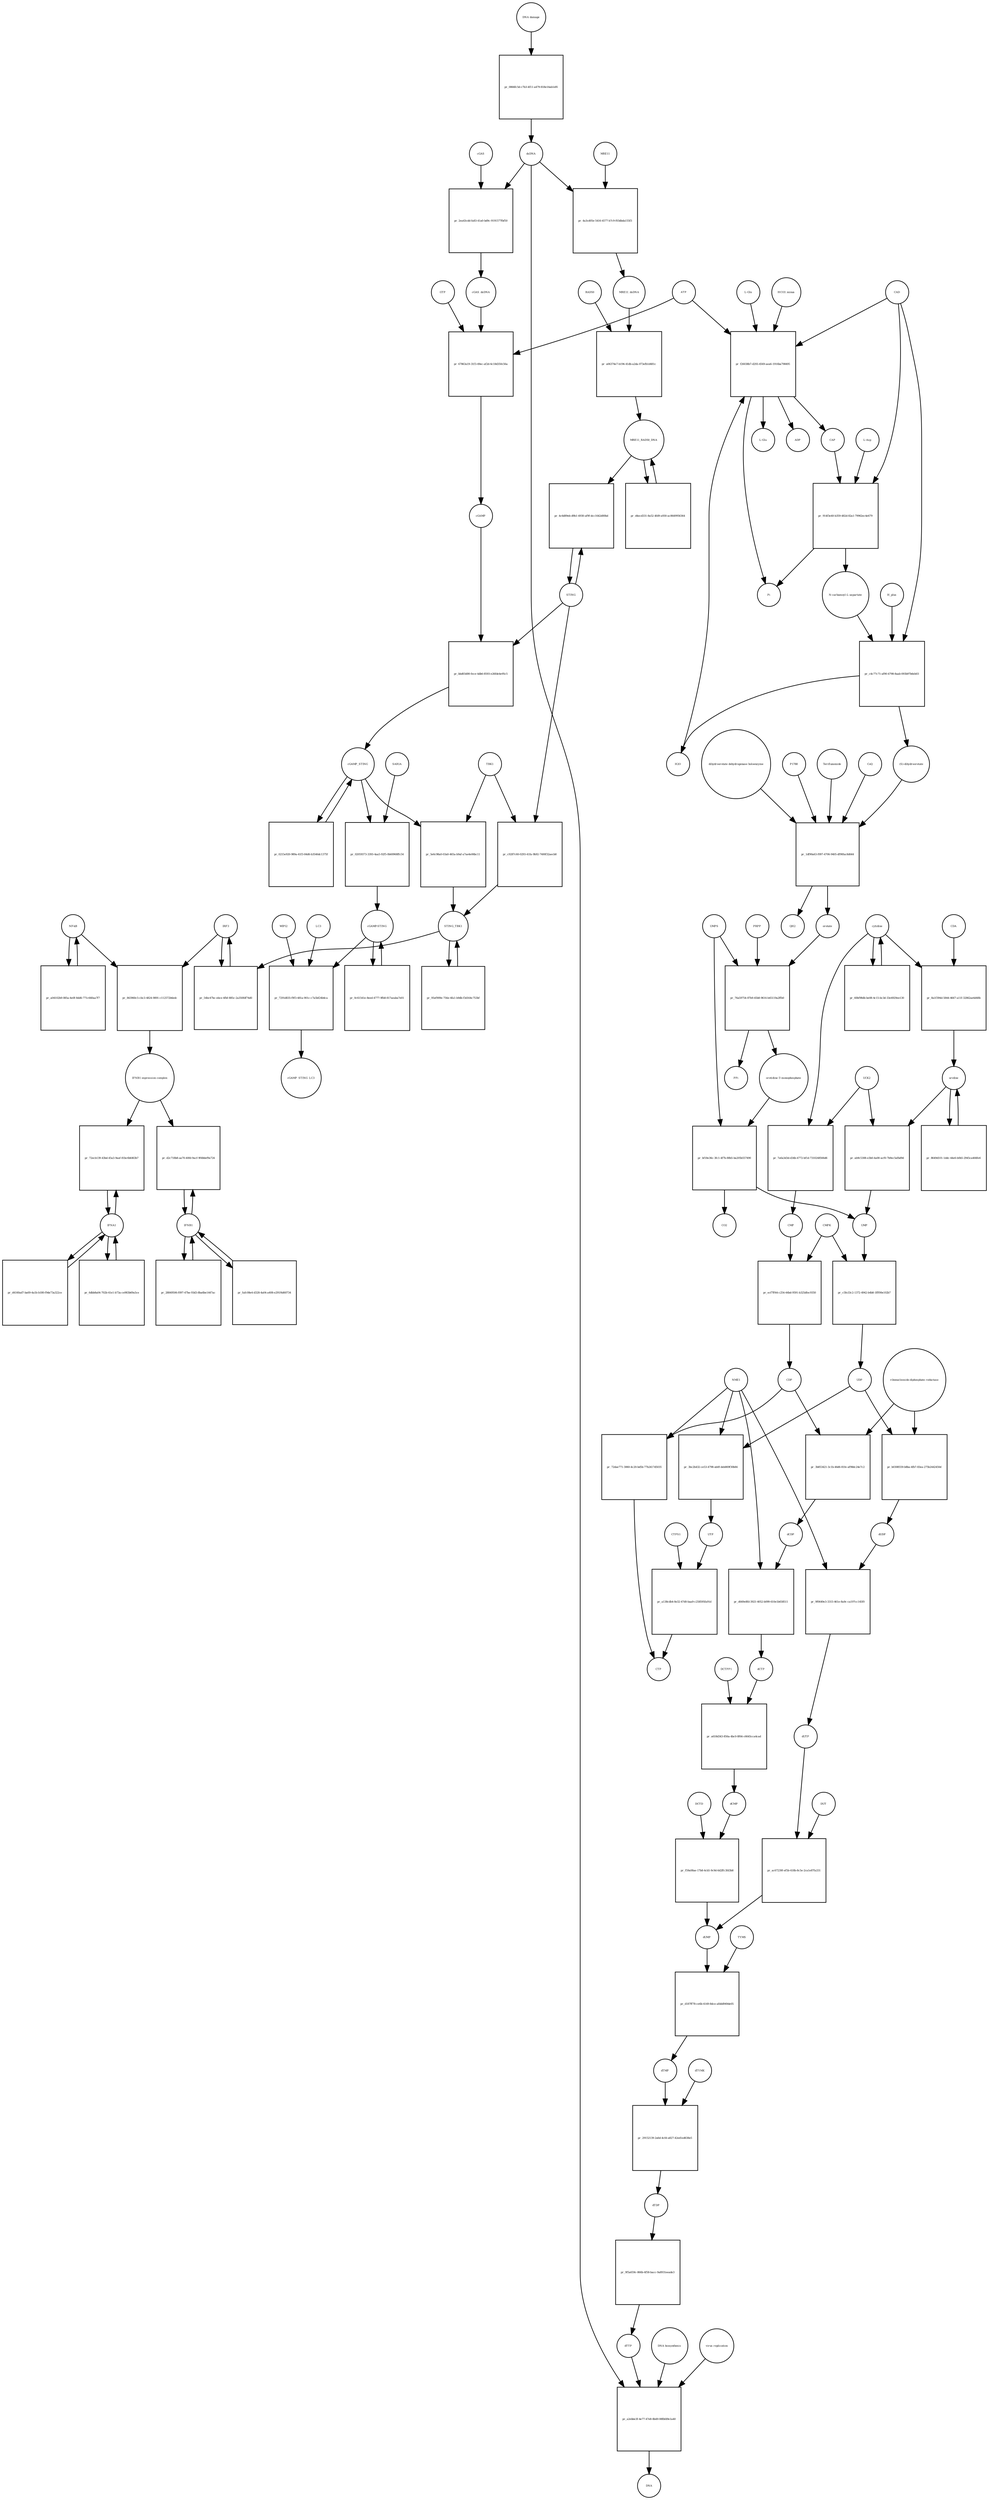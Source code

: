 strict digraph  {
"NF-kB" [annotation="urn_miriam_obo.go_GO%3A0071159", bipartite=0, cls=complex, fontsize=4, label="NF-kB", shape=circle];
"pr_843960c5-cbc3-4824-9891-c112572b6edc" [annotation="", bipartite=1, cls=process, fontsize=4, label="pr_843960c5-cbc3-4824-9891-c112572b6edc", shape=square];
"IFNB1 expression complex" [annotation="", bipartite=0, cls=complex, fontsize=4, label="IFNB1 expression complex", shape=circle];
IRF3 [annotation="urn_miriam_hgnc_6118|urn_miriam_uniprot_Q14653|urn_miriam_ensembl_ENSG00000126456|urn_miriam_refseq_NM_001571|urn_miriam_hgnc.symbol_IRF3|urn_miriam_ncbigene_3661", bipartite=0, cls="macromolecule multimer", fontsize=4, label=IRF3, shape=circle];
dCDP [annotation="urn_miriam_obo.chebi_CHEBI%3A28846", bipartite=0, cls="simple chemical", fontsize=4, label=dCDP, shape=circle];
"pr_d649e8fd-3921-4052-b099-610e1b658511" [annotation="", bipartite=1, cls=process, fontsize=4, label="pr_d649e8fd-3921-4052-b099-610e1b658511", shape=square];
dCTP [annotation="urn_miriam_obo.chebi_CHEBI%3A16311", bipartite=0, cls="simple chemical", fontsize=4, label=dCTP, shape=circle];
NME1 [annotation="urn_miriam_uniprot_P15531|urn_miriam_hgnc_7849", bipartite=0, cls=macromolecule, fontsize=4, label=NME1, shape=circle];
uridine [annotation="urn_miriam_obo.chebi_CHEBI%3A16704", bipartite=0, cls="simple chemical", fontsize=4, label=uridine, shape=circle];
"pr_ab9c5308-e3b0-4a00-acf0-7b9ec5afbd9d" [annotation="", bipartite=1, cls=process, fontsize=4, label="pr_ab9c5308-e3b0-4a00-acf0-7b9ec5afbd9d", shape=square];
UMP [annotation="urn_miriam_obo.chebi_CHEBI%3A57865", bipartite=0, cls="simple chemical", fontsize=4, label=UMP, shape=circle];
UCK2 [annotation="urn_miriam_uniprot_Q9HA47|urn_miriam_hgnc_HGNC%3A12562", bipartite=0, cls=macromolecule, fontsize=4, label=UCK2, shape=circle];
"orotidine 5'-monophosphate" [annotation="urn_miriam_obo.chebi_CHEBI%3A15842", bipartite=0, cls="simple chemical", fontsize=4, label="orotidine 5'-monophosphate", shape=circle];
"pr_bf18e36c-3fc1-4f7b-88b5-ba205b557490" [annotation="", bipartite=1, cls=process, fontsize=4, label="pr_bf18e36c-3fc1-4f7b-88b5-ba205b557490", shape=square];
UMPS [annotation="urn_miriam_ncbigene_7372|urn_miriam_refseq_NM_000373|urn_miriam_hgnc.symbol_UMPS|urn_miriam_hgnc_12563|urn_miriam_ensembl_ENSG00000114491|urn_miriam_uniprot_P11172", bipartite=0, cls="macromolecule multimer", fontsize=4, label=UMPS, shape=circle];
CO2 [annotation="urn_miriam_obo.chebi_CHEBI%3A16526", bipartite=0, cls="simple chemical", fontsize=4, label=CO2, shape=circle];
UTP [annotation="urn_miriam_obo.chebi_CHEBI%3A15713", bipartite=0, cls="simple chemical", fontsize=4, label=UTP, shape=circle];
"pr_a138cdb4-8e32-47d0-baa9-c258595fa91d" [annotation="", bipartite=1, cls=process, fontsize=4, label="pr_a138cdb4-8e32-47d0-baa9-c258595fa91d", shape=square];
CTP [annotation="urn_miriam_obo.chebi_CHEBI%3A17677", bipartite=0, cls="simple chemical", fontsize=4, label=CTP, shape=circle];
CTPS1 [annotation="urn_miriam_hgnc_HGNC%3A2519|urn_miriam_uniprot_P17812", bipartite=0, cls=macromolecule, fontsize=4, label=CTPS1, shape=circle];
UDP [annotation="urn_miriam_obo.chebi_CHEBI%3A17659", bipartite=0, cls="simple chemical", fontsize=4, label=UDP, shape=circle];
"pr_b0308559-b8ba-4fb7-83ea-275b2442450d" [annotation="", bipartite=1, cls=process, fontsize=4, label="pr_b0308559-b8ba-4fb7-83ea-275b2442450d", shape=square];
dUDP [annotation="urn_miriam_obo.chebi_CHEBI%3A28850", bipartite=0, cls="simple chemical", fontsize=4, label=dUDP, shape=circle];
"ribonucleoside-diphosphate reductase" [annotation="urn_miriam_brenda_1.17.4.1|urn_miriam_obo.go_GO%3A0005971", bipartite=0, cls=complex, fontsize=4, label="ribonucleoside-diphosphate reductase", shape=circle];
IFNB1 [annotation="urn_miriam_ensembl_ENSG00000171855|urn_miriam_hgnc.symbol_IFNB1|urn_miriam_hgnc_5434|urn_miriam_uniprot_P01574|urn_miriam_refseq_NM_002176|urn_miriam_ncbigene_3456", bipartite=0, cls=macromolecule, fontsize=4, label=IFNB1, shape=circle];
"pr_d2c718b8-aa70-40fd-9acf-9f48def9a724" [annotation="", bipartite=1, cls=process, fontsize=4, label="pr_d2c718b8-aa70-40fd-9acf-9f48def9a724", shape=square];
"pr_c5fe33c2-1372-4942-b4b8-1fff00e102b7" [annotation="", bipartite=1, cls=process, fontsize=4, label="pr_c5fe33c2-1372-4942-b4b8-1fff00e102b7", shape=square];
CMPK [annotation="urn_miriam_uniprot_P30085|urn_miriam_hgnc_HGNC%3A18170", bipartite=0, cls=macromolecule, fontsize=4, label=CMPK, shape=circle];
"cGAMP-STING" [annotation="", bipartite=0, cls=complex, fontsize=4, label="cGAMP-STING", shape=circle];
"pr_0c61541e-8eed-4777-9fb8-817aeaba7e01" [annotation="", bipartite=1, cls=process, fontsize=4, label="pr_0c61541e-8eed-4777-9fb8-817aeaba7e01", shape=square];
IFNA1 [annotation="urn_miriam_hgnc.symbol_IFNA1|urn_miriam_ncbigene_3439|urn_miriam_refseq_NM_024013|urn_miriam_uniprot_P01562|urn_miriam_hgnc_5417|urn_miriam_ensembl_ENSG00000197919", bipartite=0, cls=macromolecule, fontsize=4, label=IFNA1, shape=circle];
"pr_72ecb139-43bd-45a3-9aaf-81bc6bfd63b7" [annotation="", bipartite=1, cls=process, fontsize=4, label="pr_72ecb139-43bd-45a3-9aaf-81bc6bfd63b7", shape=square];
"pr_8649d101-1ddc-44e6-b0b5-2945ca466fe6" [annotation="", bipartite=1, cls=process, fontsize=4, label="pr_8649d101-1ddc-44e6-b0b5-2945ca466fe6", shape=square];
CDP [annotation="urn_miriam_obo.chebi_CHEBI%3A17239", bipartite=0, cls="simple chemical", fontsize=4, label=CDP, shape=circle];
"pr_3b853421-3c1b-46d6-81fe-af98dc24e7c2" [annotation="", bipartite=1, cls=process, fontsize=4, label="pr_3b853421-3c1b-46d6-81fe-af98dc24e7c2", shape=square];
"pr_72dae771-3060-4c20-bd5b-77b2417d5035" [annotation="", bipartite=1, cls=process, fontsize=4, label="pr_72dae771-3060-4c20-bd5b-77b2417d5035", shape=square];
dTDP [annotation="urn_miriam_obo.chebi_CHEBI%3A18075", bipartite=0, cls="simple chemical", fontsize=4, label=dTDP, shape=circle];
"pr_9f5a659c-866b-4f58-bacc-9a8931eeade3" [annotation="", bipartite=1, cls=process, fontsize=4, label="pr_9f5a659c-866b-4f58-bacc-9a8931eeade3", shape=square];
dTTP [annotation="urn_miriam_obo.chebi_CHEBI%3A18077", bipartite=0, cls="simple chemical", fontsize=4, label=dTTP, shape=circle];
CMP [annotation="urn_miriam_obo.chebi_CHEBI%3A17361", bipartite=0, cls="simple chemical", fontsize=4, label=CMP, shape=circle];
"pr_ecf7ff44-c254-44bd-9591-b325dfec9350" [annotation="", bipartite=1, cls=process, fontsize=4, label="pr_ecf7ff44-c254-44bd-9591-b325dfec9350", shape=square];
dUMP [annotation="urn_miriam_obo.chebi_CHEBI%3A17622", bipartite=0, cls="simple chemical", fontsize=4, label=dUMP, shape=circle];
"pr_d187ff78-ce6b-4149-8dce-afddd949de05" [annotation="", bipartite=1, cls=process, fontsize=4, label="pr_d187ff78-ce6b-4149-8dce-afddd949de05", shape=square];
dTMP [annotation="urn_miriam_obo.chebi_CHEBI%3A17013", bipartite=0, cls="simple chemical", fontsize=4, label=dTMP, shape=circle];
TYMS [annotation="urn_miriam_uniprot_P04818|urn_miriam_hgnc_HGNC%3A12441", bipartite=0, cls=macromolecule, fontsize=4, label=TYMS, shape=circle];
dsDNA [annotation="urn_miriam_obo.chebi_CHEBI%3A75909", bipartite=0, cls="simple chemical", fontsize=4, label=dsDNA, shape=circle];
"pr_a2ebbe3f-4e77-47e8-8b49-08fbfd9e1a40" [annotation="", bipartite=1, cls=process, fontsize=4, label="pr_a2ebbe3f-4e77-47e8-8b49-08fbfd9e1a40", shape=square];
DNA [annotation="", bipartite=0, cls="nucleic acid feature", fontsize=4, label=DNA, shape=circle];
"DNA biosynthesis" [annotation="urn_miriam_obo.go_GO%3A0071897", bipartite=0, cls=phenotype, fontsize=4, label="DNA biosynthesis", shape=circle];
"virus replication" [annotation="urn_miriam_obo.go_GO%3A0019079", bipartite=0, cls=phenotype, fontsize=4, label="virus replication", shape=circle];
MRE11_RAD50_DNA [annotation="", bipartite=0, cls=complex, fontsize=4, label=MRE11_RAD50_DNA, shape=circle];
"pr_d4ecd331-8a52-4fd9-a930-ac8649956364" [annotation="", bipartite=1, cls=process, fontsize=4, label="pr_d4ecd331-8a52-4fd9-a930-ac8649956364", shape=square];
"pr_a618d343-856a-4bc0-8f64-c6645cca4cad" [annotation="", bipartite=1, cls=process, fontsize=4, label="pr_a618d343-856a-4bc0-8f64-c6645cca4cad", shape=square];
dCMP [annotation="urn_miriam_obo.chebi_CHEBI%3A15918", bipartite=0, cls="simple chemical", fontsize=4, label=dCMP, shape=circle];
DCTPP1 [annotation="urn_miriam_uniprot_Q9H773|urn_miriam_hgnc_HGNC%3A28777", bipartite=0, cls=macromolecule, fontsize=4, label=DCTPP1, shape=circle];
"pr_fafc08e4-d328-4a04-a408-e291f4d60734" [annotation="", bipartite=1, cls=process, fontsize=4, label="pr_fafc08e4-d328-4a04-a408-e291f4d60734", shape=square];
"pr_28849506-f097-47be-93d3-8ba6be1447ac" [annotation="", bipartite=1, cls=process, fontsize=4, label="pr_28849506-f097-47be-93d3-8ba6be1447ac", shape=square];
ATP [annotation="urn_miriam_obo.chebi_CHEBI%3A15422", bipartite=0, cls="simple chemical", fontsize=4, label=ATP, shape=circle];
"pr_67863a19-31f3-49ec-af2d-6c18d350c56a" [annotation="", bipartite=1, cls=process, fontsize=4, label="pr_67863a19-31f3-49ec-af2d-6c18d350c56a", shape=square];
GTP [annotation="urn_miriam_obo.chebi_CHEBI%3A15996", bipartite=0, cls="simple chemical", fontsize=4, label=GTP, shape=circle];
cGAMP [annotation="urn_miriam_obo.chebi_CHEBI%3A75947", bipartite=0, cls="simple chemical", fontsize=4, label=cGAMP, shape=circle];
cGAS_dsDNA [annotation=urn_miriam_pubmed_28363908, bipartite=0, cls=complex, fontsize=4, label=cGAS_dsDNA, shape=circle];
cytidine [annotation="urn_miriam_obo.chebi_CHEBI%3A17562", bipartite=0, cls="simple chemical", fontsize=4, label=cytidine, shape=circle];
"pr_7a6a3d3d-d34b-4772-bf1d-7310248566d6" [annotation="", bipartite=1, cls=process, fontsize=4, label="pr_7a6a3d3d-d34b-4772-bf1d-7310248566d6", shape=square];
"pr_bbd03d00-fece-4db6-8593-e26fde4e95c5" [annotation="", bipartite=1, cls=process, fontsize=4, label="pr_bbd03d00-fece-4db6-8593-e26fde4e95c5", shape=square];
STING [annotation=urn_miriam_uniprot_Q86WV6, bipartite=0, cls="macromolecule multimer", fontsize=4, label=STING, shape=circle];
cGAMP_STING [annotation="urn_miriam_obo.go_GO%3A1990231", bipartite=0, cls=complex, fontsize=4, label=cGAMP_STING, shape=circle];
"L-Gln" [annotation="urn_miriam_obo.chebi_CHEBI%3A18050", bipartite=0, cls="simple chemical", fontsize=4, label="L-Gln", shape=circle];
"pr_f26038b7-d293-4569-aea6-1916ba798495" [annotation="", bipartite=1, cls=process, fontsize=4, label="pr_f26038b7-d293-4569-aea6-1916ba798495", shape=square];
CAP [annotation="urn_miriam_obo.chebi_CHEBI%3A17672", bipartite=0, cls="simple chemical", fontsize=4, label=CAP, shape=circle];
CAD [annotation="urn_miriam_refseq_NM_001306079|urn_miriam_hgnc_1424|urn_miriam_hgnc.symbol_CAD|urn_miriam_uniprot_P27708|urn_miriam_ncbigene_790|urn_miriam_ensembl_ENSG00000084774", bipartite=0, cls=macromolecule, fontsize=4, label=CAD, shape=circle];
HCO3_minus [annotation="urn_miriam_obo.chebi_CHEBI%3A17544", bipartite=0, cls="simple chemical", fontsize=4, label=HCO3_minus, shape=circle];
H2O [annotation="urn_miriam_obo.chebi_CHEBI%3A15377", bipartite=0, cls="simple chemical", fontsize=4, label=H2O, shape=circle];
"L-Glu" [annotation="urn_miriam_obo.chebi_CHEBI%3A16015", bipartite=0, cls="simple chemical", fontsize=4, label="L-Glu", shape=circle];
ADP [annotation="urn_miriam_obo.chebi_CHEBI%3A16761", bipartite=0, cls="simple chemical", fontsize=4, label=ADP, shape=circle];
Pi [annotation="urn_miriam_obo.chebi_CHEBI%3A18367", bipartite=0, cls="simple chemical", fontsize=4, label=Pi, shape=circle];
"pr_3bc2b432-ce53-4798-ab0f-deb869f30b84" [annotation="", bipartite=1, cls=process, fontsize=4, label="pr_3bc2b432-ce53-4798-ab0f-deb869f30b84", shape=square];
"N-carbamoyl-L-aspartate" [annotation="urn_miriam_obo.chebi_CHEBI%3A32814", bipartite=0, cls="simple chemical", fontsize=4, label="N-carbamoyl-L-aspartate", shape=circle];
"pr_c4c77c71-af90-4798-8aab-093b97b6eb03" [annotation="", bipartite=1, cls=process, fontsize=4, label="pr_c4c77c71-af90-4798-8aab-093b97b6eb03", shape=square];
"(S)-dihydroorotate" [annotation="urn_miriam_obo.chebi_CHEBI%3A30864", bipartite=0, cls="simple chemical", fontsize=4, label="(S)-dihydroorotate", shape=circle];
H_plus [annotation="urn_miriam_obo.chebi_CHEBI%3A15378", bipartite=0, cls="simple chemical", fontsize=4, label=H_plus, shape=circle];
"pr_a04102b9-085a-4e0f-8dd6-771c660aa7f7" [annotation="", bipartite=1, cls=process, fontsize=4, label="pr_a04102b9-085a-4e0f-8dd6-771c660aa7f7", shape=square];
"pr_6dbb8a04-702b-41e1-b73a-ce983b69a5ce" [annotation="", bipartite=1, cls=process, fontsize=4, label="pr_6dbb8a04-702b-41e1-b73a-ce983b69a5ce", shape=square];
TBK1 [annotation="urn_miriam_hgnc.symbol_TBK1|urn_miriam_ensembl_ENSG00000183735|urn_miriam_uniprot_Q9UHD2|urn_miriam_refseq_NM_013254|urn_miriam_hgnc_11584|urn_miriam_ncbigene_29110", bipartite=0, cls=macromolecule, fontsize=4, label=TBK1, shape=circle];
"pr_5e6c98a0-03a0-465a-b9af-a7ae4e06bc11" [annotation="", bipartite=1, cls=process, fontsize=4, label="pr_5e6c98a0-03a0-465a-b9af-a7ae4e06bc11", shape=square];
STING_TBK1 [annotation=urn_miriam_pubmed_30842653, bipartite=0, cls=complex, fontsize=4, label=STING_TBK1, shape=circle];
"pr_4c6d89eb-d9b1-4930-af9f-dcc1642d00bd" [annotation="", bipartite=1, cls=process, fontsize=4, label="pr_4c6d89eb-d9b1-4930-af9f-dcc1642d00bd", shape=square];
"pr_d4160ad7-ba69-4a1b-b180-f9de73a322ce" [annotation="", bipartite=1, cls=process, fontsize=4, label="pr_d4160ad7-ba69-4a1b-b180-f9de73a322ce", shape=square];
"pr_2ea43cdd-fa83-41a0-bd9c-9191577fbf50" [annotation="", bipartite=1, cls=process, fontsize=4, label="pr_2ea43cdd-fa83-41a0-bd9c-9191577fbf50", shape=square];
cGAS [annotation="urn_miriam_ensembl_ENSG00000164430|urn_miriam_hgnc_21367|urn_miriam_ncbigene_115004|urn_miriam_uniprot_Q8N884|urn_miriam_hgnc.symbol_CGAS|urn_miriam_refseq_NM_138441", bipartite=0, cls=macromolecule, fontsize=4, label=cGAS, shape=circle];
"pr_95ef909e-756e-4fa1-b9db-f3d164c753bf" [annotation="", bipartite=1, cls=process, fontsize=4, label="pr_95ef909e-756e-4fa1-b9db-f3d164c753bf", shape=square];
orotate [annotation="urn_miriam_obo.chebi_CHEBI%3A30839", bipartite=0, cls="simple chemical", fontsize=4, label=orotate, shape=circle];
"pr_76a59754-87b9-45b8-9616-b45119a2ffb0" [annotation="", bipartite=1, cls=process, fontsize=4, label="pr_76a59754-87b9-45b8-9616-b45119a2ffb0", shape=square];
PRPP [annotation="urn_miriam_obo.chebi_CHEBI%3A17111", bipartite=0, cls="simple chemical", fontsize=4, label=PRPP, shape=circle];
PPi [annotation="urn_miriam_obo.chebi_CHEBI%3A18361", bipartite=0, cls="simple chemical", fontsize=4, label=PPi, shape=circle];
"pr_60bf98db-be08-4c15-bc3d-33e4929ee130" [annotation="", bipartite=1, cls=process, fontsize=4, label="pr_60bf98db-be08-4c15-bc3d-33e4929ee130", shape=square];
"pr_54bc47bc-ebce-4fbf-885c-2a350fdf74d0" [annotation="", bipartite=1, cls=process, fontsize=4, label="pr_54bc47bc-ebce-4fbf-885c-2a350fdf74d0", shape=square];
"pr_0215e920-989a-41f3-84d6-b3546dc1375f" [annotation="", bipartite=1, cls=process, fontsize=4, label="pr_0215e920-989a-41f3-84d6-b3546dc1375f", shape=square];
RAD50 [annotation="urn_miriam_ncbigene_10111|urn_miriam_refseq_NM_005732|urn_miriam_uniprot_Q92878|urn_miriam_hgnc.symbol_RAD50|urn_miriam_ensembl_ENSG00000113522|urn_miriam_hgnc_9816", bipartite=0, cls="macromolecule multimer", fontsize=4, label=RAD50, shape=circle];
"pr_a06374e7-b194-41db-a2da-073efb1d481c" [annotation="", bipartite=1, cls=process, fontsize=4, label="pr_a06374e7-b194-41db-a2da-073efb1d481c", shape=square];
MRE11_dsDNA [annotation="urn_miriam_obo.go_GO%3A0003690", bipartite=0, cls=complex, fontsize=4, label=MRE11_dsDNA, shape=circle];
"pr_1df90a63-f097-4706-9405-df90fac8d644" [annotation="", bipartite=1, cls=process, fontsize=4, label="pr_1df90a63-f097-4706-9405-df90fac8d644", shape=square];
"dihydroorotate dehydrogenase holoenzyme" [annotation="urn_miriam_ncbigene_1723|urn_miriam_hgnc_HGNC%3A2867|urn_miriam_hgnc.symbol_DHODH", bipartite=0, cls="simple chemical", fontsize=4, label="dihydroorotate dehydrogenase holoenzyme", shape=circle];
P1788 [annotation=urn_miriam_pubmed_31740051, bipartite=0, cls="simple chemical", fontsize=4, label=P1788, shape=circle];
Teriflunomide [annotation=urn_miriam_drugbank_DB08880, bipartite=0, cls="simple chemical", fontsize=4, label=Teriflunomide, shape=circle];
CoQ [annotation="urn_miriam_obo.chebi_CHEBI%3A16389", bipartite=0, cls="simple chemical", fontsize=4, label=CoQ, shape=circle];
QH2 [annotation="urn_miriam_obo.chebi_CHEBI%3A17976", bipartite=0, cls="simple chemical", fontsize=4, label=QH2, shape=circle];
"pr_9f0649e3-3315-461e-8a9c-ca197cc145f0" [annotation="", bipartite=1, cls=process, fontsize=4, label="pr_9f0649e3-3315-461e-8a9c-ca197cc145f0", shape=square];
dUTP [annotation="urn_miriam_obo.chebi_CHEBI%3A17625", bipartite=0, cls="simple chemical", fontsize=4, label=dUTP, shape=circle];
"pr_8a1f394d-5844-4667-a11f-32862ae6d48b" [annotation="", bipartite=1, cls=process, fontsize=4, label="pr_8a1f394d-5844-4667-a11f-32862ae6d48b", shape=square];
CDA [annotation="urn_miriam_uniprot_P32320|urn_miriam_ncbigene_978|urn_miriam_refseq_NM_001785|urn_miriam_ensembl_ENSG00000158825|urn_miriam_hgnc.symbol_CDA|urn_miriam_hgnc_1712", bipartite=0, cls=macromolecule, fontsize=4, label=CDA, shape=circle];
"pr_ac67239f-ef5b-418b-8c5e-2ca1e87fa331" [annotation="", bipartite=1, cls=process, fontsize=4, label="pr_ac67239f-ef5b-418b-8c5e-2ca1e87fa331", shape=square];
DUT [annotation="urn_miriam_hgnc_HGNC%3A3078|urn_miriam_uniprot_P33316", bipartite=0, cls=macromolecule, fontsize=4, label=DUT, shape=circle];
"pr_7291d835-f9f3-481a-901c-c7a5bf24b4ca" [annotation="", bipartite=1, cls=process, fontsize=4, label="pr_7291d835-f9f3-481a-901c-c7a5bf24b4ca", shape=square];
LC3 [annotation="", bipartite=0, cls=macromolecule, fontsize=4, label=LC3, shape=circle];
cGAMP_STING_LC3 [annotation="", bipartite=0, cls=complex, fontsize=4, label=cGAMP_STING_LC3, shape=circle];
WIPI2 [annotation="urn_miriam_refseq_NM_015610|urn_miriam_hgnc_32225|urn_miriam_hgnc.symbol_WIPI2|urn_miriam_ensembl_ENSG00000157954|urn_miriam_ncbigene_26100|urn_miriam_uniprot_Q9Y4P8", bipartite=0, cls=macromolecule, fontsize=4, label=WIPI2, shape=circle];
"pr_914f3e40-b359-482d-82a1-79962ec4e679" [annotation="", bipartite=1, cls=process, fontsize=4, label="pr_914f3e40-b359-482d-82a1-79962ec4e679", shape=square];
"L-Asp" [annotation="urn_miriam_obo.chebi_CHEBI%3A29991", bipartite=0, cls="simple chemical", fontsize=4, label="L-Asp", shape=circle];
"pr_4a3cd05e-5416-4577-b7c9-f03dbda155f3" [annotation="", bipartite=1, cls=process, fontsize=4, label="pr_4a3cd05e-5416-4577-b7c9-f03dbda155f3", shape=square];
MRE11 [annotation="urn_miriam_hgnc.symbol_MRE11|urn_miriam_ncbigene_4361|urn_miriam_uniprot_P49959|urn_miriam_ensembl_ENSG00000020922|urn_miriam_refseq_NM_005591|urn_miriam_hgnc_7230", bipartite=0, cls="macromolecule multimer", fontsize=4, label=MRE11, shape=circle];
"pr_29152139-2a6d-4cfd-a827-42ed1ed638e5" [annotation="", bipartite=1, cls=process, fontsize=4, label="pr_29152139-2a6d-4cfd-a827-42ed1ed638e5", shape=square];
dTYMK [annotation="urn_miriam_uniprot_P23919|urn_miriam_hgnc_HGNC%3A3061", bipartite=0, cls=macromolecule, fontsize=4, label=dTYMK, shape=circle];
"pr_02059373-3393-4aa5-92f5-0b60968ffc54" [annotation="", bipartite=1, cls=process, fontsize=4, label="pr_02059373-3393-4aa5-92f5-0b60968ffc54", shape=square];
SAR1A [annotation="urn_miriam_uniprot_Q9NR31|urn_miriam_ensembl_ENSG00000079332|urn_miriam_hgnc_10534|urn_miriam_hgnc.symbol_SAR1A|urn_miriam_refseq_NM_001142648|urn_miriam_ncbigene_56681", bipartite=0, cls=macromolecule, fontsize=4, label=SAR1A, shape=circle];
"pr_c9287c60-0293-41fa-9b92-7400f32aecb8" [annotation="", bipartite=1, cls=process, fontsize=4, label="pr_c9287c60-0293-41fa-9b92-7400f32aecb8", shape=square];
"pr_0866fc5d-c7b3-4f11-a479-818e16ab1ef6" [annotation="", bipartite=1, cls=process, fontsize=4, label="pr_0866fc5d-c7b3-4f11-a479-818e16ab1ef6", shape=square];
"DNA damage" [annotation="", bipartite=0, cls=phenotype, fontsize=4, label="DNA damage", shape=circle];
"pr_f59a08ae-17b8-4cb5-9c9d-6d2ffc3fd3b8" [annotation="", bipartite=1, cls=process, fontsize=4, label="pr_f59a08ae-17b8-4cb5-9c9d-6d2ffc3fd3b8", shape=square];
DCTD [annotation="urn_miriam_uniprot_P32321|urn_miriam_hgnc_HGNC%3A2710", bipartite=0, cls=macromolecule, fontsize=4, label=DCTD, shape=circle];
"NF-kB" -> "pr_843960c5-cbc3-4824-9891-c112572b6edc"  [annotation="", interaction_type=consumption];
"NF-kB" -> "pr_a04102b9-085a-4e0f-8dd6-771c660aa7f7"  [annotation="", interaction_type=consumption];
"pr_843960c5-cbc3-4824-9891-c112572b6edc" -> "IFNB1 expression complex"  [annotation="", interaction_type=production];
"IFNB1 expression complex" -> "pr_d2c718b8-aa70-40fd-9acf-9f48def9a724"  [annotation=urn_miriam_pubmed_20610653, interaction_type=stimulation];
"IFNB1 expression complex" -> "pr_72ecb139-43bd-45a3-9aaf-81bc6bfd63b7"  [annotation=urn_miriam_pubmed_16979567, interaction_type=stimulation];
IRF3 -> "pr_843960c5-cbc3-4824-9891-c112572b6edc"  [annotation="", interaction_type=consumption];
IRF3 -> "pr_54bc47bc-ebce-4fbf-885c-2a350fdf74d0"  [annotation="", interaction_type=consumption];
dCDP -> "pr_d649e8fd-3921-4052-b099-610e1b658511"  [annotation="", interaction_type=consumption];
"pr_d649e8fd-3921-4052-b099-610e1b658511" -> dCTP  [annotation="", interaction_type=production];
dCTP -> "pr_a618d343-856a-4bc0-8f64-c6645cca4cad"  [annotation="", interaction_type=consumption];
NME1 -> "pr_d649e8fd-3921-4052-b099-610e1b658511"  [annotation=urn_miriam_pubmed_17827303, interaction_type=catalysis];
NME1 -> "pr_72dae771-3060-4c20-bd5b-77b2417d5035"  [annotation=urn_miriam_pubmed_28458037, interaction_type=catalysis];
NME1 -> "pr_3bc2b432-ce53-4798-ab0f-deb869f30b84"  [annotation=urn_miriam_pubmed_28458037, interaction_type=catalysis];
NME1 -> "pr_9f0649e3-3315-461e-8a9c-ca197cc145f0"  [annotation=urn_miriam_pubmed_17827303, interaction_type=catalysis];
uridine -> "pr_ab9c5308-e3b0-4a00-acf0-7b9ec5afbd9d"  [annotation="", interaction_type=consumption];
uridine -> "pr_8649d101-1ddc-44e6-b0b5-2945ca466fe6"  [annotation="", interaction_type=consumption];
"pr_ab9c5308-e3b0-4a00-acf0-7b9ec5afbd9d" -> UMP  [annotation="", interaction_type=production];
UMP -> "pr_c5fe33c2-1372-4942-b4b8-1fff00e102b7"  [annotation="", interaction_type=consumption];
UCK2 -> "pr_ab9c5308-e3b0-4a00-acf0-7b9ec5afbd9d"  [annotation=urn_miriam_pubmed_15130468, interaction_type=catalysis];
UCK2 -> "pr_7a6a3d3d-d34b-4772-bf1d-7310248566d6"  [annotation=urn_miriam_pubmed_15130468, interaction_type=catalysis];
"orotidine 5'-monophosphate" -> "pr_bf18e36c-3fc1-4f7b-88b5-ba205b557490"  [annotation="", interaction_type=consumption];
"pr_bf18e36c-3fc1-4f7b-88b5-ba205b557490" -> UMP  [annotation="", interaction_type=production];
"pr_bf18e36c-3fc1-4f7b-88b5-ba205b557490" -> CO2  [annotation="", interaction_type=production];
UMPS -> "pr_bf18e36c-3fc1-4f7b-88b5-ba205b557490"  [annotation=urn_miriam_reactome_REACT_1698, interaction_type=catalysis];
UMPS -> "pr_76a59754-87b9-45b8-9616-b45119a2ffb0"  [annotation=urn_miriam_reactome_REACT_1698, interaction_type=catalysis];
UTP -> "pr_a138cdb4-8e32-47d0-baa9-c258595fa91d"  [annotation="", interaction_type=consumption];
"pr_a138cdb4-8e32-47d0-baa9-c258595fa91d" -> CTP  [annotation="", interaction_type=production];
CTPS1 -> "pr_a138cdb4-8e32-47d0-baa9-c258595fa91d"  [annotation=urn_miriam_pubmed_5411547, interaction_type=catalysis];
UDP -> "pr_b0308559-b8ba-4fb7-83ea-275b2442450d"  [annotation="", interaction_type=consumption];
UDP -> "pr_3bc2b432-ce53-4798-ab0f-deb869f30b84"  [annotation="", interaction_type=consumption];
"pr_b0308559-b8ba-4fb7-83ea-275b2442450d" -> dUDP  [annotation="", interaction_type=production];
dUDP -> "pr_9f0649e3-3315-461e-8a9c-ca197cc145f0"  [annotation="", interaction_type=consumption];
"ribonucleoside-diphosphate reductase" -> "pr_b0308559-b8ba-4fb7-83ea-275b2442450d"  [annotation=urn_miriam_pubmed_24809024, interaction_type=catalysis];
"ribonucleoside-diphosphate reductase" -> "pr_3b853421-3c1b-46d6-81fe-af98dc24e7c2"  [annotation=urn_miriam_pubmed_24809024, interaction_type=catalysis];
IFNB1 -> "pr_d2c718b8-aa70-40fd-9acf-9f48def9a724"  [annotation="", interaction_type=consumption];
IFNB1 -> "pr_fafc08e4-d328-4a04-a408-e291f4d60734"  [annotation="", interaction_type=consumption];
IFNB1 -> "pr_28849506-f097-47be-93d3-8ba6be1447ac"  [annotation="", interaction_type=consumption];
"pr_d2c718b8-aa70-40fd-9acf-9f48def9a724" -> IFNB1  [annotation="", interaction_type=production];
"pr_c5fe33c2-1372-4942-b4b8-1fff00e102b7" -> UDP  [annotation="", interaction_type=production];
CMPK -> "pr_c5fe33c2-1372-4942-b4b8-1fff00e102b7"  [annotation=urn_miriam_pubmed_10462544, interaction_type=catalysis];
CMPK -> "pr_ecf7ff44-c254-44bd-9591-b325dfec9350"  [annotation=urn_miriam_pubmed_10462544, interaction_type=catalysis];
"cGAMP-STING" -> "pr_0c61541e-8eed-4777-9fb8-817aeaba7e01"  [annotation="", interaction_type=consumption];
"cGAMP-STING" -> "pr_7291d835-f9f3-481a-901c-c7a5bf24b4ca"  [annotation="", interaction_type=consumption];
"pr_0c61541e-8eed-4777-9fb8-817aeaba7e01" -> "cGAMP-STING"  [annotation="", interaction_type=production];
IFNA1 -> "pr_72ecb139-43bd-45a3-9aaf-81bc6bfd63b7"  [annotation="", interaction_type=consumption];
IFNA1 -> "pr_6dbb8a04-702b-41e1-b73a-ce983b69a5ce"  [annotation="", interaction_type=consumption];
IFNA1 -> "pr_d4160ad7-ba69-4a1b-b180-f9de73a322ce"  [annotation="", interaction_type=consumption];
"pr_72ecb139-43bd-45a3-9aaf-81bc6bfd63b7" -> IFNA1  [annotation="", interaction_type=production];
"pr_8649d101-1ddc-44e6-b0b5-2945ca466fe6" -> uridine  [annotation="", interaction_type=production];
CDP -> "pr_3b853421-3c1b-46d6-81fe-af98dc24e7c2"  [annotation="", interaction_type=consumption];
CDP -> "pr_72dae771-3060-4c20-bd5b-77b2417d5035"  [annotation="", interaction_type=consumption];
"pr_3b853421-3c1b-46d6-81fe-af98dc24e7c2" -> dCDP  [annotation="", interaction_type=production];
"pr_72dae771-3060-4c20-bd5b-77b2417d5035" -> CTP  [annotation="", interaction_type=production];
dTDP -> "pr_9f5a659c-866b-4f58-bacc-9a8931eeade3"  [annotation="", interaction_type=consumption];
"pr_9f5a659c-866b-4f58-bacc-9a8931eeade3" -> dTTP  [annotation="", interaction_type=production];
dTTP -> "pr_a2ebbe3f-4e77-47e8-8b49-08fbfd9e1a40"  [annotation="", interaction_type=consumption];
CMP -> "pr_ecf7ff44-c254-44bd-9591-b325dfec9350"  [annotation="", interaction_type=consumption];
"pr_ecf7ff44-c254-44bd-9591-b325dfec9350" -> CDP  [annotation="", interaction_type=production];
dUMP -> "pr_d187ff78-ce6b-4149-8dce-afddd949de05"  [annotation="", interaction_type=consumption];
"pr_d187ff78-ce6b-4149-8dce-afddd949de05" -> dTMP  [annotation="", interaction_type=production];
dTMP -> "pr_29152139-2a6d-4cfd-a827-42ed1ed638e5"  [annotation="", interaction_type=consumption];
TYMS -> "pr_d187ff78-ce6b-4149-8dce-afddd949de05"  [annotation=urn_miriam_pubmed_3099389, interaction_type=catalysis];
dsDNA -> "pr_a2ebbe3f-4e77-47e8-8b49-08fbfd9e1a40"  [annotation="", interaction_type=consumption];
dsDNA -> "pr_2ea43cdd-fa83-41a0-bd9c-9191577fbf50"  [annotation="", interaction_type=consumption];
dsDNA -> "pr_4a3cd05e-5416-4577-b7c9-f03dbda155f3"  [annotation="", interaction_type=consumption];
"pr_a2ebbe3f-4e77-47e8-8b49-08fbfd9e1a40" -> DNA  [annotation="", interaction_type=production];
"DNA biosynthesis" -> "pr_a2ebbe3f-4e77-47e8-8b49-08fbfd9e1a40"  [annotation="", interaction_type=catalysis];
"virus replication" -> "pr_a2ebbe3f-4e77-47e8-8b49-08fbfd9e1a40"  [annotation="", interaction_type=inhibition];
MRE11_RAD50_DNA -> "pr_d4ecd331-8a52-4fd9-a930-ac8649956364"  [annotation="", interaction_type=consumption];
MRE11_RAD50_DNA -> "pr_4c6d89eb-d9b1-4930-af9f-dcc1642d00bd"  [annotation=urn_miriam_pubmed_23388631, interaction_type=catalysis];
"pr_d4ecd331-8a52-4fd9-a930-ac8649956364" -> MRE11_RAD50_DNA  [annotation="", interaction_type=production];
"pr_a618d343-856a-4bc0-8f64-c6645cca4cad" -> dCMP  [annotation="", interaction_type=production];
dCMP -> "pr_f59a08ae-17b8-4cb5-9c9d-6d2ffc3fd3b8"  [annotation="", interaction_type=consumption];
DCTPP1 -> "pr_a618d343-856a-4bc0-8f64-c6645cca4cad"  [annotation=urn_miriam_pubmed_13788541, interaction_type=catalysis];
"pr_fafc08e4-d328-4a04-a408-e291f4d60734" -> IFNB1  [annotation="", interaction_type=production];
"pr_28849506-f097-47be-93d3-8ba6be1447ac" -> IFNB1  [annotation="", interaction_type=production];
ATP -> "pr_67863a19-31f3-49ec-af2d-6c18d350c56a"  [annotation="", interaction_type=consumption];
ATP -> "pr_f26038b7-d293-4569-aea6-1916ba798495"  [annotation="", interaction_type=consumption];
"pr_67863a19-31f3-49ec-af2d-6c18d350c56a" -> cGAMP  [annotation="", interaction_type=production];
GTP -> "pr_67863a19-31f3-49ec-af2d-6c18d350c56a"  [annotation="", interaction_type=consumption];
cGAMP -> "pr_bbd03d00-fece-4db6-8593-e26fde4e95c5"  [annotation="", interaction_type=consumption];
cGAS_dsDNA -> "pr_67863a19-31f3-49ec-af2d-6c18d350c56a"  [annotation=urn_miriam_pubmed_29622565, interaction_type=catalysis];
cytidine -> "pr_7a6a3d3d-d34b-4772-bf1d-7310248566d6"  [annotation="", interaction_type=consumption];
cytidine -> "pr_60bf98db-be08-4c15-bc3d-33e4929ee130"  [annotation="", interaction_type=consumption];
cytidine -> "pr_8a1f394d-5844-4667-a11f-32862ae6d48b"  [annotation="", interaction_type=consumption];
"pr_7a6a3d3d-d34b-4772-bf1d-7310248566d6" -> CMP  [annotation="", interaction_type=production];
"pr_bbd03d00-fece-4db6-8593-e26fde4e95c5" -> cGAMP_STING  [annotation="", interaction_type=production];
STING -> "pr_bbd03d00-fece-4db6-8593-e26fde4e95c5"  [annotation="", interaction_type=consumption];
STING -> "pr_4c6d89eb-d9b1-4930-af9f-dcc1642d00bd"  [annotation="", interaction_type=consumption];
STING -> "pr_c9287c60-0293-41fa-9b92-7400f32aecb8"  [annotation="", interaction_type=consumption];
cGAMP_STING -> "pr_5e6c98a0-03a0-465a-b9af-a7ae4e06bc11"  [annotation="", interaction_type=consumption];
cGAMP_STING -> "pr_0215e920-989a-41f3-84d6-b3546dc1375f"  [annotation="", interaction_type=consumption];
cGAMP_STING -> "pr_02059373-3393-4aa5-92f5-0b60968ffc54"  [annotation="", interaction_type=consumption];
"L-Gln" -> "pr_f26038b7-d293-4569-aea6-1916ba798495"  [annotation="", interaction_type=consumption];
"pr_f26038b7-d293-4569-aea6-1916ba798495" -> CAP  [annotation="", interaction_type=production];
"pr_f26038b7-d293-4569-aea6-1916ba798495" -> "L-Glu"  [annotation="", interaction_type=production];
"pr_f26038b7-d293-4569-aea6-1916ba798495" -> ADP  [annotation="", interaction_type=production];
"pr_f26038b7-d293-4569-aea6-1916ba798495" -> Pi  [annotation="", interaction_type=production];
CAP -> "pr_914f3e40-b359-482d-82a1-79962ec4e679"  [annotation="", interaction_type=consumption];
CAD -> "pr_f26038b7-d293-4569-aea6-1916ba798495"  [annotation=urn_miriam_reactome_REACT_73577, interaction_type=catalysis];
CAD -> "pr_c4c77c71-af90-4798-8aab-093b97b6eb03"  [annotation=urn_miriam_reactome_REACT_1698, interaction_type=catalysis];
CAD -> "pr_914f3e40-b359-482d-82a1-79962ec4e679"  [annotation=urn_miriam_reactome_REACT_1698, interaction_type=catalysis];
HCO3_minus -> "pr_f26038b7-d293-4569-aea6-1916ba798495"  [annotation="", interaction_type=consumption];
H2O -> "pr_f26038b7-d293-4569-aea6-1916ba798495"  [annotation="", interaction_type=consumption];
"pr_3bc2b432-ce53-4798-ab0f-deb869f30b84" -> UTP  [annotation="", interaction_type=production];
"N-carbamoyl-L-aspartate" -> "pr_c4c77c71-af90-4798-8aab-093b97b6eb03"  [annotation="", interaction_type=consumption];
"pr_c4c77c71-af90-4798-8aab-093b97b6eb03" -> "(S)-dihydroorotate"  [annotation="", interaction_type=production];
"pr_c4c77c71-af90-4798-8aab-093b97b6eb03" -> H2O  [annotation="", interaction_type=production];
"(S)-dihydroorotate" -> "pr_1df90a63-f097-4706-9405-df90fac8d644"  [annotation="", interaction_type=consumption];
H_plus -> "pr_c4c77c71-af90-4798-8aab-093b97b6eb03"  [annotation="", interaction_type=consumption];
"pr_a04102b9-085a-4e0f-8dd6-771c660aa7f7" -> "NF-kB"  [annotation="", interaction_type=production];
"pr_6dbb8a04-702b-41e1-b73a-ce983b69a5ce" -> IFNA1  [annotation="", interaction_type=production];
TBK1 -> "pr_5e6c98a0-03a0-465a-b9af-a7ae4e06bc11"  [annotation="", interaction_type=consumption];
TBK1 -> "pr_c9287c60-0293-41fa-9b92-7400f32aecb8"  [annotation="", interaction_type=consumption];
"pr_5e6c98a0-03a0-465a-b9af-a7ae4e06bc11" -> STING_TBK1  [annotation="", interaction_type=production];
STING_TBK1 -> "pr_95ef909e-756e-4fa1-b9db-f3d164c753bf"  [annotation="", interaction_type=consumption];
STING_TBK1 -> "pr_54bc47bc-ebce-4fbf-885c-2a350fdf74d0"  [annotation="urn_miriam_pubmed_22394562|urn_miriam_pubmed_25636800", interaction_type=catalysis];
"pr_4c6d89eb-d9b1-4930-af9f-dcc1642d00bd" -> STING  [annotation="", interaction_type=production];
"pr_d4160ad7-ba69-4a1b-b180-f9de73a322ce" -> IFNA1  [annotation="", interaction_type=production];
"pr_2ea43cdd-fa83-41a0-bd9c-9191577fbf50" -> cGAS_dsDNA  [annotation="", interaction_type=production];
cGAS -> "pr_2ea43cdd-fa83-41a0-bd9c-9191577fbf50"  [annotation="", interaction_type=consumption];
"pr_95ef909e-756e-4fa1-b9db-f3d164c753bf" -> STING_TBK1  [annotation="", interaction_type=production];
orotate -> "pr_76a59754-87b9-45b8-9616-b45119a2ffb0"  [annotation="", interaction_type=consumption];
"pr_76a59754-87b9-45b8-9616-b45119a2ffb0" -> "orotidine 5'-monophosphate"  [annotation="", interaction_type=production];
"pr_76a59754-87b9-45b8-9616-b45119a2ffb0" -> PPi  [annotation="", interaction_type=production];
PRPP -> "pr_76a59754-87b9-45b8-9616-b45119a2ffb0"  [annotation="", interaction_type=consumption];
"pr_60bf98db-be08-4c15-bc3d-33e4929ee130" -> cytidine  [annotation="", interaction_type=production];
"pr_54bc47bc-ebce-4fbf-885c-2a350fdf74d0" -> IRF3  [annotation="", interaction_type=production];
"pr_0215e920-989a-41f3-84d6-b3546dc1375f" -> cGAMP_STING  [annotation="", interaction_type=production];
RAD50 -> "pr_a06374e7-b194-41db-a2da-073efb1d481c"  [annotation="", interaction_type=consumption];
"pr_a06374e7-b194-41db-a2da-073efb1d481c" -> MRE11_RAD50_DNA  [annotation="", interaction_type=production];
MRE11_dsDNA -> "pr_a06374e7-b194-41db-a2da-073efb1d481c"  [annotation="", interaction_type=consumption];
"pr_1df90a63-f097-4706-9405-df90fac8d644" -> orotate  [annotation="", interaction_type=production];
"pr_1df90a63-f097-4706-9405-df90fac8d644" -> QH2  [annotation="", interaction_type=production];
"dihydroorotate dehydrogenase holoenzyme" -> "pr_1df90a63-f097-4706-9405-df90fac8d644"  [annotation="urn_miriam_reactome_REACT_1698|urn_miriam_doi_10.1101%2F2020.03.11.983056", interaction_type=catalysis];
P1788 -> "pr_1df90a63-f097-4706-9405-df90fac8d644"  [annotation="urn_miriam_reactome_REACT_1698|urn_miriam_doi_10.1101%2F2020.03.11.983056", interaction_type=inhibition];
Teriflunomide -> "pr_1df90a63-f097-4706-9405-df90fac8d644"  [annotation="urn_miriam_reactome_REACT_1698|urn_miriam_doi_10.1101%2F2020.03.11.983056", interaction_type=inhibition];
CoQ -> "pr_1df90a63-f097-4706-9405-df90fac8d644"  [annotation="", interaction_type=consumption];
"pr_9f0649e3-3315-461e-8a9c-ca197cc145f0" -> dUTP  [annotation="", interaction_type=production];
dUTP -> "pr_ac67239f-ef5b-418b-8c5e-2ca1e87fa331"  [annotation="", interaction_type=consumption];
"pr_8a1f394d-5844-4667-a11f-32862ae6d48b" -> uridine  [annotation="", interaction_type=production];
CDA -> "pr_8a1f394d-5844-4667-a11f-32862ae6d48b"  [annotation="urn_miriam_pubmed_7923172|urn_miriam_pubmed_15689149", interaction_type=catalysis];
"pr_ac67239f-ef5b-418b-8c5e-2ca1e87fa331" -> dUMP  [annotation="", interaction_type=production];
DUT -> "pr_ac67239f-ef5b-418b-8c5e-2ca1e87fa331"  [annotation=urn_miriam_pubmed_18837522, interaction_type=catalysis];
"pr_7291d835-f9f3-481a-901c-c7a5bf24b4ca" -> cGAMP_STING_LC3  [annotation="", interaction_type=production];
LC3 -> "pr_7291d835-f9f3-481a-901c-c7a5bf24b4ca"  [annotation="", interaction_type=consumption];
WIPI2 -> "pr_7291d835-f9f3-481a-901c-c7a5bf24b4ca"  [annotation=urn_miriam_pubmed_30842662, interaction_type=catalysis];
"pr_914f3e40-b359-482d-82a1-79962ec4e679" -> "N-carbamoyl-L-aspartate"  [annotation="", interaction_type=production];
"pr_914f3e40-b359-482d-82a1-79962ec4e679" -> Pi  [annotation="", interaction_type=production];
"L-Asp" -> "pr_914f3e40-b359-482d-82a1-79962ec4e679"  [annotation="", interaction_type=consumption];
"pr_4a3cd05e-5416-4577-b7c9-f03dbda155f3" -> MRE11_dsDNA  [annotation="", interaction_type=production];
MRE11 -> "pr_4a3cd05e-5416-4577-b7c9-f03dbda155f3"  [annotation="", interaction_type=consumption];
"pr_29152139-2a6d-4cfd-a827-42ed1ed638e5" -> dTDP  [annotation="", interaction_type=production];
dTYMK -> "pr_29152139-2a6d-4cfd-a827-42ed1ed638e5"  [annotation=urn_miriam_pubmed_8024690, interaction_type=catalysis];
"pr_02059373-3393-4aa5-92f5-0b60968ffc54" -> "cGAMP-STING"  [annotation="", interaction_type=production];
SAR1A -> "pr_02059373-3393-4aa5-92f5-0b60968ffc54"  [annotation="urn_miriam_doi_10.1038%2Fs41586-019-1006-9", interaction_type=catalysis];
"pr_c9287c60-0293-41fa-9b92-7400f32aecb8" -> STING_TBK1  [annotation="", interaction_type=production];
"pr_0866fc5d-c7b3-4f11-a479-818e16ab1ef6" -> dsDNA  [annotation="", interaction_type=production];
"DNA damage" -> "pr_0866fc5d-c7b3-4f11-a479-818e16ab1ef6"  [annotation="urn_miriam_doi_10.1016%2Fj.ejmech.2019.111855", interaction_type=stimulation];
"pr_f59a08ae-17b8-4cb5-9c9d-6d2ffc3fd3b8" -> dUMP  [annotation="", interaction_type=production];
DCTD -> "pr_f59a08ae-17b8-4cb5-9c9d-6d2ffc3fd3b8"  [annotation="urn_miriam_doi_10.1074%2Fjbc.M114.617720", interaction_type=catalysis];
}
